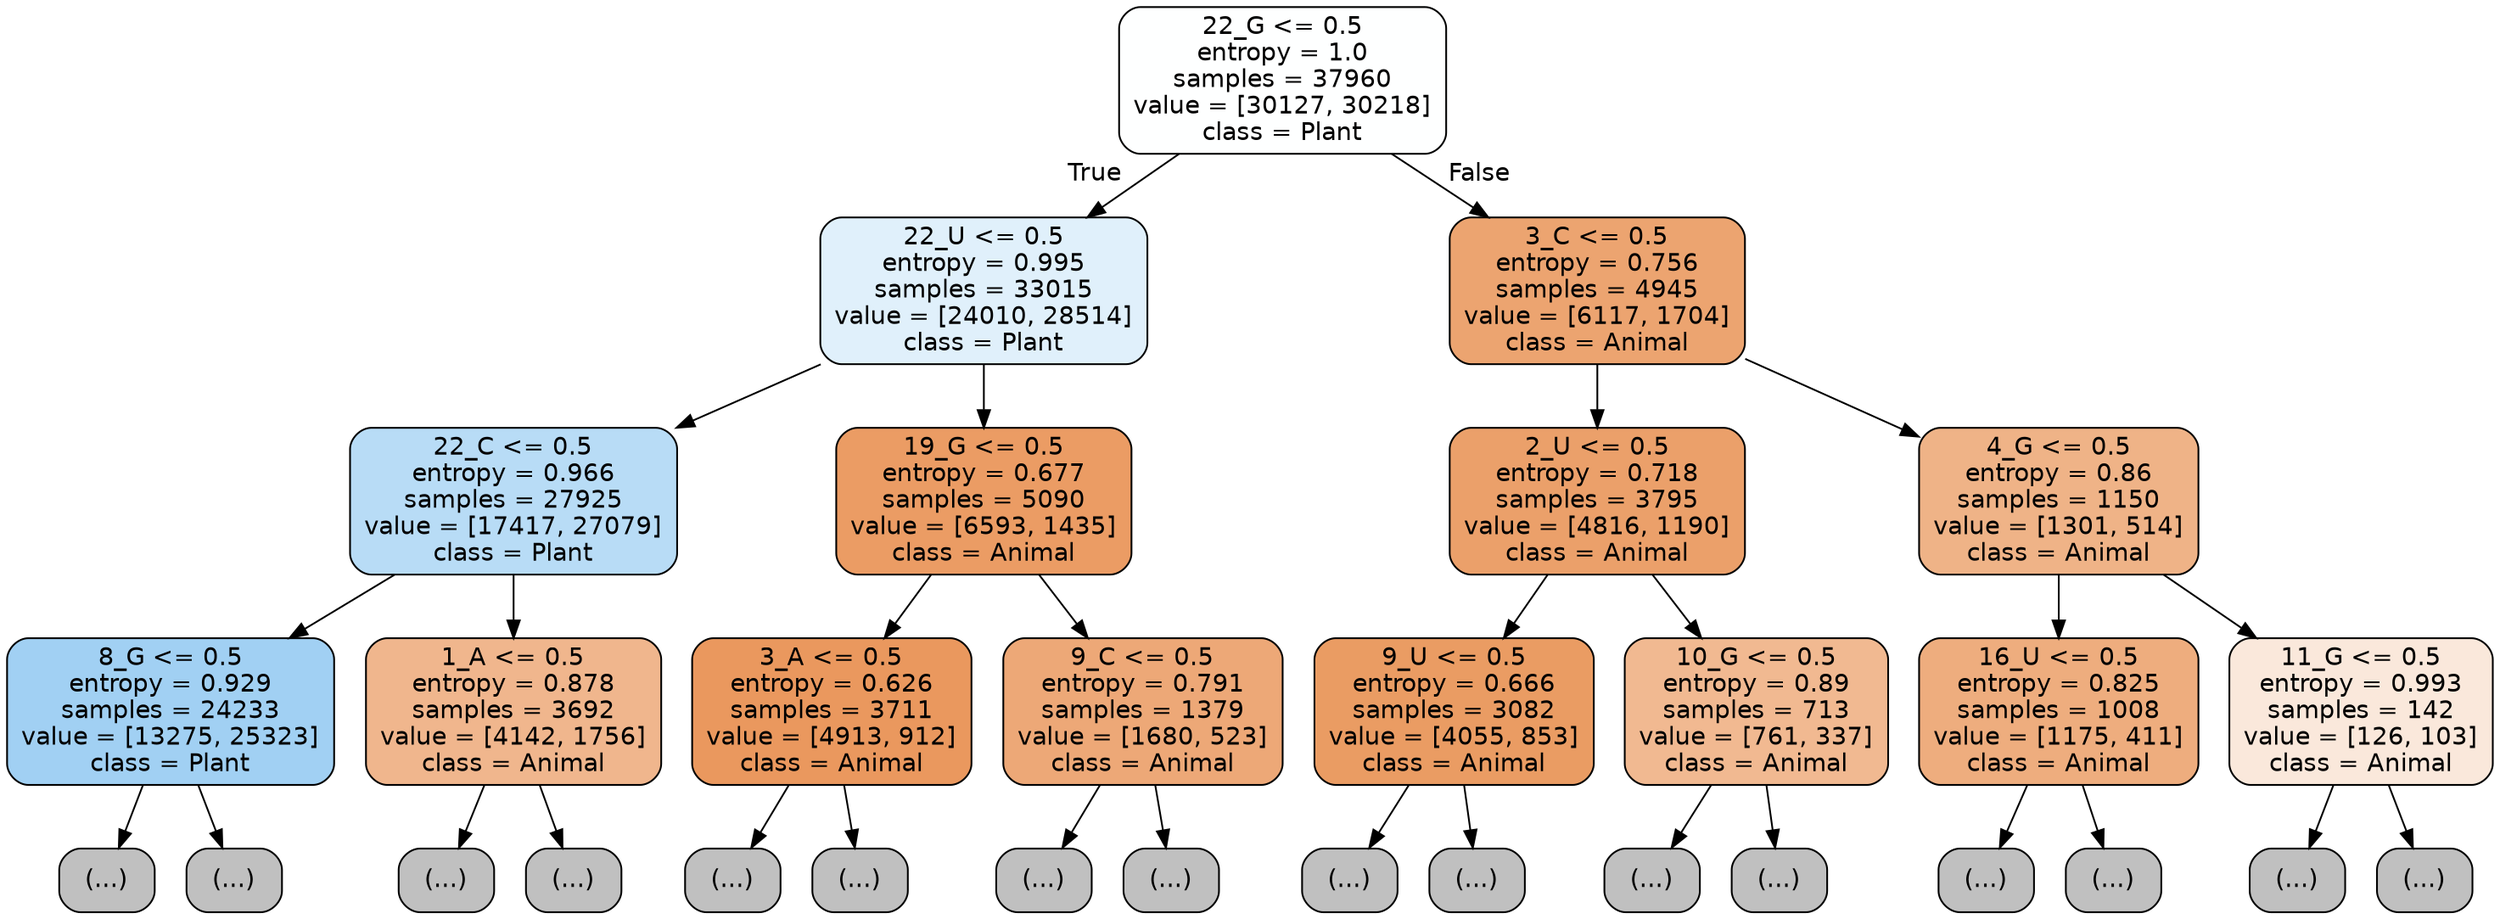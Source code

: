 digraph Tree {
node [shape=box, style="filled, rounded", color="black", fontname="helvetica"] ;
edge [fontname="helvetica"] ;
0 [label="22_G <= 0.5\nentropy = 1.0\nsamples = 37960\nvalue = [30127, 30218]\nclass = Plant", fillcolor="#feffff"] ;
1 [label="22_U <= 0.5\nentropy = 0.995\nsamples = 33015\nvalue = [24010, 28514]\nclass = Plant", fillcolor="#e0f0fb"] ;
0 -> 1 [labeldistance=2.5, labelangle=45, headlabel="True"] ;
2 [label="22_C <= 0.5\nentropy = 0.966\nsamples = 27925\nvalue = [17417, 27079]\nclass = Plant", fillcolor="#b8dcf6"] ;
1 -> 2 ;
3 [label="8_G <= 0.5\nentropy = 0.929\nsamples = 24233\nvalue = [13275, 25323]\nclass = Plant", fillcolor="#a1d0f3"] ;
2 -> 3 ;
4 [label="(...)", fillcolor="#C0C0C0"] ;
3 -> 4 ;
7901 [label="(...)", fillcolor="#C0C0C0"] ;
3 -> 7901 ;
10568 [label="1_A <= 0.5\nentropy = 0.878\nsamples = 3692\nvalue = [4142, 1756]\nclass = Animal", fillcolor="#f0b68d"] ;
2 -> 10568 ;
10569 [label="(...)", fillcolor="#C0C0C0"] ;
10568 -> 10569 ;
12062 [label="(...)", fillcolor="#C0C0C0"] ;
10568 -> 12062 ;
12417 [label="19_G <= 0.5\nentropy = 0.677\nsamples = 5090\nvalue = [6593, 1435]\nclass = Animal", fillcolor="#eb9c64"] ;
1 -> 12417 ;
12418 [label="3_A <= 0.5\nentropy = 0.626\nsamples = 3711\nvalue = [4913, 912]\nclass = Animal", fillcolor="#ea985e"] ;
12417 -> 12418 ;
12419 [label="(...)", fillcolor="#C0C0C0"] ;
12418 -> 12419 ;
13358 [label="(...)", fillcolor="#C0C0C0"] ;
12418 -> 13358 ;
13733 [label="9_C <= 0.5\nentropy = 0.791\nsamples = 1379\nvalue = [1680, 523]\nclass = Animal", fillcolor="#eda877"] ;
12417 -> 13733 ;
13734 [label="(...)", fillcolor="#C0C0C0"] ;
13733 -> 13734 ;
14239 [label="(...)", fillcolor="#C0C0C0"] ;
13733 -> 14239 ;
14346 [label="3_C <= 0.5\nentropy = 0.756\nsamples = 4945\nvalue = [6117, 1704]\nclass = Animal", fillcolor="#eca470"] ;
0 -> 14346 [labeldistance=2.5, labelangle=-45, headlabel="False"] ;
14347 [label="2_U <= 0.5\nentropy = 0.718\nsamples = 3795\nvalue = [4816, 1190]\nclass = Animal", fillcolor="#eba06a"] ;
14346 -> 14347 ;
14348 [label="9_U <= 0.5\nentropy = 0.666\nsamples = 3082\nvalue = [4055, 853]\nclass = Animal", fillcolor="#ea9c63"] ;
14347 -> 14348 ;
14349 [label="(...)", fillcolor="#C0C0C0"] ;
14348 -> 14349 ;
15142 [label="(...)", fillcolor="#C0C0C0"] ;
14348 -> 15142 ;
15431 [label="10_G <= 0.5\nentropy = 0.89\nsamples = 713\nvalue = [761, 337]\nclass = Animal", fillcolor="#f1b991"] ;
14347 -> 15431 ;
15432 [label="(...)", fillcolor="#C0C0C0"] ;
15431 -> 15432 ;
15709 [label="(...)", fillcolor="#C0C0C0"] ;
15431 -> 15709 ;
15828 [label="4_G <= 0.5\nentropy = 0.86\nsamples = 1150\nvalue = [1301, 514]\nclass = Animal", fillcolor="#efb387"] ;
14346 -> 15828 ;
15829 [label="16_U <= 0.5\nentropy = 0.825\nsamples = 1008\nvalue = [1175, 411]\nclass = Animal", fillcolor="#eead7e"] ;
15828 -> 15829 ;
15830 [label="(...)", fillcolor="#C0C0C0"] ;
15829 -> 15830 ;
16091 [label="(...)", fillcolor="#C0C0C0"] ;
15829 -> 16091 ;
16190 [label="11_G <= 0.5\nentropy = 0.993\nsamples = 142\nvalue = [126, 103]\nclass = Animal", fillcolor="#fae8db"] ;
15828 -> 16190 ;
16191 [label="(...)", fillcolor="#C0C0C0"] ;
16190 -> 16191 ;
16256 [label="(...)", fillcolor="#C0C0C0"] ;
16190 -> 16256 ;
}